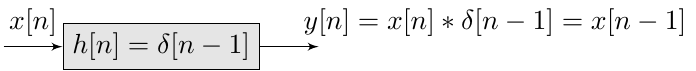 \documentclass{standalone}
\usepackage{tikz}
\usetikzlibrary{calc}
\usetikzlibrary{positioning}
\usetikzlibrary{shapes,arrows,decorations.pathreplacing,decorations.markings}
\tikzstyle{block} = [draw, fill=gray!20, rectangle]
\tikzstyle{sum} = [draw, fill=gray!20, circle, node distance=1cm]
\tikzstyle{input} = [coordinate]
\tikzstyle{output} = [coordinate]
\tikzstyle{pinstyle} = [pin edge={to-,thin,black}]
\usepackage{pgfplots}
 \pgfplotsset{compat=1.13}
 \usepackage{transparent}

\begin{document}
  \begin{tikzpicture}[auto, node distance=2cm,>=latex',scale=1, every node/.style={transform shape}]
    \node [input, name=input] {};
    \node [block, right of=input] (system) {$h[n] = \delta[n-1]$};
    \node [output, right of=system] (output) {};

    \draw [draw,->] (input) -- node {$x[n]$} (system);
    \draw [->] (system) -- node[pos=4] {$y[n] = x[n] * \delta[n-1] = x[n-1]$} (output);
\end{tikzpicture}
\end{document}
